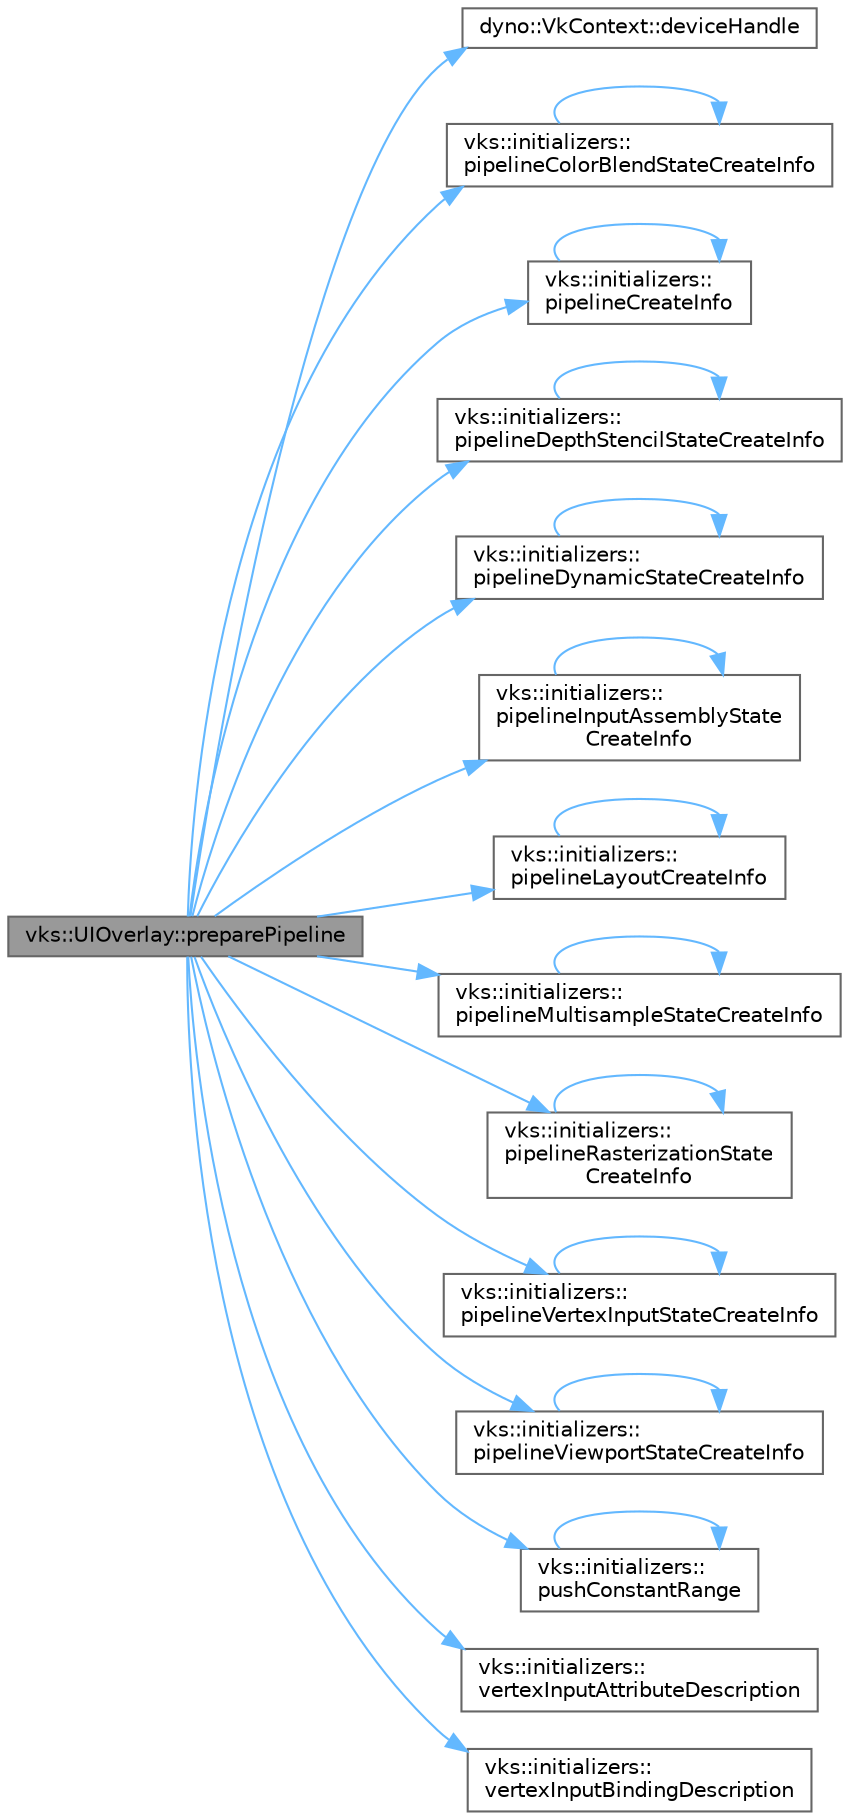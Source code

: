 digraph "vks::UIOverlay::preparePipeline"
{
 // LATEX_PDF_SIZE
  bgcolor="transparent";
  edge [fontname=Helvetica,fontsize=10,labelfontname=Helvetica,labelfontsize=10];
  node [fontname=Helvetica,fontsize=10,shape=box,height=0.2,width=0.4];
  rankdir="LR";
  Node1 [id="Node000001",label="vks::UIOverlay::preparePipeline",height=0.2,width=0.4,color="gray40", fillcolor="grey60", style="filled", fontcolor="black",tooltip=" "];
  Node1 -> Node2 [id="edge1_Node000001_Node000002",color="steelblue1",style="solid",tooltip=" "];
  Node2 [id="Node000002",label="dyno::VkContext::deviceHandle",height=0.2,width=0.4,color="grey40", fillcolor="white", style="filled",URL="$classdyno_1_1_vk_context.html#af9eb048735ab3316470619f9bf0d4acf",tooltip=" "];
  Node1 -> Node3 [id="edge2_Node000001_Node000003",color="steelblue1",style="solid",tooltip=" "];
  Node3 [id="Node000003",label="vks::initializers::\lpipelineColorBlendStateCreateInfo",height=0.2,width=0.4,color="grey40", fillcolor="white", style="filled",URL="$namespacevks_1_1initializers.html#a13ed806b39d35b7fb6109d8640c76713",tooltip=" "];
  Node3 -> Node3 [id="edge3_Node000003_Node000003",color="steelblue1",style="solid",tooltip=" "];
  Node1 -> Node4 [id="edge4_Node000001_Node000004",color="steelblue1",style="solid",tooltip=" "];
  Node4 [id="Node000004",label="vks::initializers::\lpipelineCreateInfo",height=0.2,width=0.4,color="grey40", fillcolor="white", style="filled",URL="$namespacevks_1_1initializers.html#a81847c857982c5e6497da2f6016f0181",tooltip=" "];
  Node4 -> Node4 [id="edge5_Node000004_Node000004",color="steelblue1",style="solid",tooltip=" "];
  Node1 -> Node5 [id="edge6_Node000001_Node000005",color="steelblue1",style="solid",tooltip=" "];
  Node5 [id="Node000005",label="vks::initializers::\lpipelineDepthStencilStateCreateInfo",height=0.2,width=0.4,color="grey40", fillcolor="white", style="filled",URL="$namespacevks_1_1initializers.html#aace02f7e7584446e8fd5f6ee0c71ffcd",tooltip=" "];
  Node5 -> Node5 [id="edge7_Node000005_Node000005",color="steelblue1",style="solid",tooltip=" "];
  Node1 -> Node6 [id="edge8_Node000001_Node000006",color="steelblue1",style="solid",tooltip=" "];
  Node6 [id="Node000006",label="vks::initializers::\lpipelineDynamicStateCreateInfo",height=0.2,width=0.4,color="grey40", fillcolor="white", style="filled",URL="$namespacevks_1_1initializers.html#a48062df09cdc9254ee9ce2a9ec94c049",tooltip=" "];
  Node6 -> Node6 [id="edge9_Node000006_Node000006",color="steelblue1",style="solid",tooltip=" "];
  Node1 -> Node7 [id="edge10_Node000001_Node000007",color="steelblue1",style="solid",tooltip=" "];
  Node7 [id="Node000007",label="vks::initializers::\lpipelineInputAssemblyState\lCreateInfo",height=0.2,width=0.4,color="grey40", fillcolor="white", style="filled",URL="$namespacevks_1_1initializers.html#ab19422402a28426f936080b33351d977",tooltip=" "];
  Node7 -> Node7 [id="edge11_Node000007_Node000007",color="steelblue1",style="solid",tooltip=" "];
  Node1 -> Node8 [id="edge12_Node000001_Node000008",color="steelblue1",style="solid",tooltip=" "];
  Node8 [id="Node000008",label="vks::initializers::\lpipelineLayoutCreateInfo",height=0.2,width=0.4,color="grey40", fillcolor="white", style="filled",URL="$namespacevks_1_1initializers.html#a71e23ccbb020827e5d227657190bd56c",tooltip=" "];
  Node8 -> Node8 [id="edge13_Node000008_Node000008",color="steelblue1",style="solid",tooltip=" "];
  Node1 -> Node9 [id="edge14_Node000001_Node000009",color="steelblue1",style="solid",tooltip=" "];
  Node9 [id="Node000009",label="vks::initializers::\lpipelineMultisampleStateCreateInfo",height=0.2,width=0.4,color="grey40", fillcolor="white", style="filled",URL="$namespacevks_1_1initializers.html#a8a3325acec4a6a704120c9d9585ad0fa",tooltip=" "];
  Node9 -> Node9 [id="edge15_Node000009_Node000009",color="steelblue1",style="solid",tooltip=" "];
  Node1 -> Node10 [id="edge16_Node000001_Node000010",color="steelblue1",style="solid",tooltip=" "];
  Node10 [id="Node000010",label="vks::initializers::\lpipelineRasterizationState\lCreateInfo",height=0.2,width=0.4,color="grey40", fillcolor="white", style="filled",URL="$namespacevks_1_1initializers.html#a2ea01449df3d83c9453843ab26483c46",tooltip=" "];
  Node10 -> Node10 [id="edge17_Node000010_Node000010",color="steelblue1",style="solid",tooltip=" "];
  Node1 -> Node11 [id="edge18_Node000001_Node000011",color="steelblue1",style="solid",tooltip=" "];
  Node11 [id="Node000011",label="vks::initializers::\lpipelineVertexInputStateCreateInfo",height=0.2,width=0.4,color="grey40", fillcolor="white", style="filled",URL="$namespacevks_1_1initializers.html#ad2b96558ac811363c36880670cb74f11",tooltip=" "];
  Node11 -> Node11 [id="edge19_Node000011_Node000011",color="steelblue1",style="solid",tooltip=" "];
  Node1 -> Node12 [id="edge20_Node000001_Node000012",color="steelblue1",style="solid",tooltip=" "];
  Node12 [id="Node000012",label="vks::initializers::\lpipelineViewportStateCreateInfo",height=0.2,width=0.4,color="grey40", fillcolor="white", style="filled",URL="$namespacevks_1_1initializers.html#a1c47576461d44f8fbeebc47a3cb3c0ec",tooltip=" "];
  Node12 -> Node12 [id="edge21_Node000012_Node000012",color="steelblue1",style="solid",tooltip=" "];
  Node1 -> Node13 [id="edge22_Node000001_Node000013",color="steelblue1",style="solid",tooltip=" "];
  Node13 [id="Node000013",label="vks::initializers::\lpushConstantRange",height=0.2,width=0.4,color="grey40", fillcolor="white", style="filled",URL="$namespacevks_1_1initializers.html#a6f9d4268ab7f1fa835948c07fe1c978f",tooltip=" "];
  Node13 -> Node13 [id="edge23_Node000013_Node000013",color="steelblue1",style="solid",tooltip=" "];
  Node1 -> Node14 [id="edge24_Node000001_Node000014",color="steelblue1",style="solid",tooltip=" "];
  Node14 [id="Node000014",label="vks::initializers::\lvertexInputAttributeDescription",height=0.2,width=0.4,color="grey40", fillcolor="white", style="filled",URL="$namespacevks_1_1initializers.html#a00759c1d7d95672c4fe41171af949d14",tooltip=" "];
  Node1 -> Node15 [id="edge25_Node000001_Node000015",color="steelblue1",style="solid",tooltip=" "];
  Node15 [id="Node000015",label="vks::initializers::\lvertexInputBindingDescription",height=0.2,width=0.4,color="grey40", fillcolor="white", style="filled",URL="$namespacevks_1_1initializers.html#a5c92f6b3b281a45e7184e17040f1f1dd",tooltip=" "];
}
